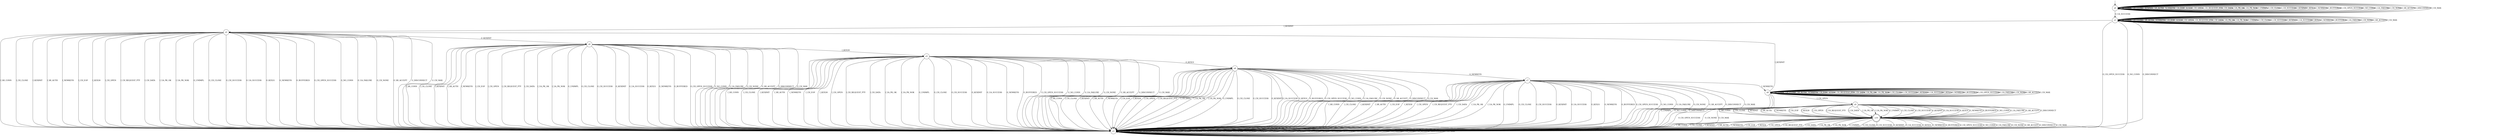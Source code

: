 digraph g {

	s0 [shape="circle" label="s0"];
	s1 [shape="circle" label="s1"];
	s2 [shape="circle" label="s2"];
	s3 [shape="circle" label="s3"];
	s4 [shape="circle" label="s4"];
	s5 [shape="circle" label="s5"];
	s6 [shape="circle" label="s6"];
	s7 [shape="circle" label="s7"];
	s8 [shape="circle" label="s8"];
	s9 [shape="circle" label="s9"];
	s10 [shape="doublecircle" label="s10"];
	s0 -> s0 [label="I_SR_CONN"];
	s0 -> s0 [label="I_CH_CLOSE"];
	s0 -> s0 [label="I_KEXINIT"];
	s0 -> s0 [label="I_SR_AUTH"];
	s0 -> s0 [label="I_NEWKEYS"];
	s0 -> s0 [label="I_CH_EOF"];
	s0 -> s0 [label="I_KEX30"];
	s0 -> s0 [label="I_CH_OPEN"];
	s0 -> s0 [label="I_CH_REQUEST_PTY"];
	s0 -> s0 [label="I_CH_DATA"];
	s0 -> s0 [label="I_UA_PK_OK"];
	s0 -> s0 [label="I_UA_PK_NOK"];
	s0 -> s0 [label="O_UNIMPL"];
	s0 -> s0 [label="O_CH_CLOSE"];
	s0 -> s0 [label="O_CH_SUCCESS"];
	s0 -> s0 [label="O_KEXINIT"];
	s0 -> s1 [label="O_UA_SUCCESS"];
	s0 -> s0 [label="O_KEX31"];
	s0 -> s0 [label="O_NEWKEYS"];
	s0 -> s0 [label="O_BUFFERED"];
	s0 -> s0 [label="O_CH_OPEN_SUCCESS"];
	s0 -> s0 [label="O_NO_CONN"];
	s0 -> s0 [label="O_UA_FAILURE"];
	s0 -> s0 [label="O_CH_NONE"];
	s0 -> s0 [label="O_SR_ACCEPT"];
	s0 -> s0 [label="O_DISCONNECT"];
	s0 -> s0 [label="O_CH_MAX"];
	s1 -> s1 [label="I_SR_CONN"];
	s1 -> s1 [label="I_CH_CLOSE"];
	s1 -> s2 [label="I_KEXINIT"];
	s1 -> s1 [label="I_SR_AUTH"];
	s1 -> s1 [label="I_NEWKEYS"];
	s1 -> s1 [label="I_CH_EOF"];
	s1 -> s1 [label="I_KEX30"];
	s1 -> s1 [label="I_CH_OPEN"];
	s1 -> s1 [label="I_CH_REQUEST_PTY"];
	s1 -> s1 [label="I_CH_DATA"];
	s1 -> s1 [label="I_UA_PK_OK"];
	s1 -> s1 [label="I_UA_PK_NOK"];
	s1 -> s1 [label="O_UNIMPL"];
	s1 -> s1 [label="O_CH_CLOSE"];
	s1 -> s1 [label="O_CH_SUCCESS"];
	s1 -> s1 [label="O_KEXINIT"];
	s1 -> s1 [label="O_UA_SUCCESS"];
	s1 -> s1 [label="O_KEX31"];
	s1 -> s1 [label="O_NEWKEYS"];
	s1 -> s1 [label="O_BUFFERED"];
	s1 -> s3 [label="O_CH_OPEN_SUCCESS"];
	s1 -> s3 [label="O_NO_CONN"];
	s1 -> s1 [label="O_UA_FAILURE"];
	s1 -> s1 [label="O_CH_NONE"];
	s1 -> s1 [label="O_SR_ACCEPT"];
	s1 -> s3 [label="O_DISCONNECT"];
	s1 -> s1 [label="O_CH_MAX"];
	s2 -> s3 [label="I_SR_CONN"];
	s2 -> s3 [label="I_CH_CLOSE"];
	s2 -> s3 [label="I_KEXINIT"];
	s2 -> s3 [label="I_SR_AUTH"];
	s2 -> s3 [label="I_NEWKEYS"];
	s2 -> s3 [label="I_CH_EOF"];
	s2 -> s3 [label="I_KEX30"];
	s2 -> s3 [label="I_CH_OPEN"];
	s2 -> s3 [label="I_CH_REQUEST_PTY"];
	s2 -> s3 [label="I_CH_DATA"];
	s2 -> s3 [label="I_UA_PK_OK"];
	s2 -> s3 [label="I_UA_PK_NOK"];
	s2 -> s3 [label="O_UNIMPL"];
	s2 -> s3 [label="O_CH_CLOSE"];
	s2 -> s3 [label="O_CH_SUCCESS"];
	s2 -> s4 [label="O_KEXINIT"];
	s2 -> s3 [label="O_UA_SUCCESS"];
	s2 -> s3 [label="O_KEX31"];
	s2 -> s3 [label="O_NEWKEYS"];
	s2 -> s3 [label="O_BUFFERED"];
	s2 -> s3 [label="O_CH_OPEN_SUCCESS"];
	s2 -> s3 [label="O_NO_CONN"];
	s2 -> s3 [label="O_UA_FAILURE"];
	s2 -> s3 [label="O_CH_NONE"];
	s2 -> s3 [label="O_SR_ACCEPT"];
	s2 -> s3 [label="O_DISCONNECT"];
	s2 -> s3 [label="O_CH_MAX"];
	s3 -> s3 [label="I_SR_CONN"];
	s3 -> s3 [label="I_CH_CLOSE"];
	s3 -> s3 [label="I_KEXINIT"];
	s3 -> s3 [label="I_SR_AUTH"];
	s3 -> s3 [label="I_NEWKEYS"];
	s3 -> s3 [label="I_CH_EOF"];
	s3 -> s3 [label="I_KEX30"];
	s3 -> s3 [label="I_CH_OPEN"];
	s3 -> s3 [label="I_CH_REQUEST_PTY"];
	s3 -> s3 [label="I_CH_DATA"];
	s3 -> s3 [label="I_UA_PK_OK"];
	s3 -> s3 [label="I_UA_PK_NOK"];
	s3 -> s3 [label="O_UNIMPL"];
	s3 -> s3 [label="O_CH_CLOSE"];
	s3 -> s3 [label="O_CH_SUCCESS"];
	s3 -> s3 [label="O_KEXINIT"];
	s3 -> s3 [label="O_UA_SUCCESS"];
	s3 -> s3 [label="O_KEX31"];
	s3 -> s3 [label="O_NEWKEYS"];
	s3 -> s3 [label="O_BUFFERED"];
	s3 -> s3 [label="O_CH_OPEN_SUCCESS"];
	s3 -> s3 [label="O_NO_CONN"];
	s3 -> s3 [label="O_UA_FAILURE"];
	s3 -> s3 [label="O_CH_NONE"];
	s3 -> s3 [label="O_SR_ACCEPT"];
	s3 -> s3 [label="O_DISCONNECT"];
	s3 -> s3 [label="O_CH_MAX"];
	s4 -> s3 [label="I_SR_CONN"];
	s4 -> s3 [label="I_CH_CLOSE"];
	s4 -> s3 [label="I_KEXINIT"];
	s4 -> s3 [label="I_SR_AUTH"];
	s4 -> s3 [label="I_NEWKEYS"];
	s4 -> s3 [label="I_CH_EOF"];
	s4 -> s5 [label="I_KEX30"];
	s4 -> s3 [label="I_CH_OPEN"];
	s4 -> s3 [label="I_CH_REQUEST_PTY"];
	s4 -> s3 [label="I_CH_DATA"];
	s4 -> s3 [label="I_UA_PK_OK"];
	s4 -> s3 [label="I_UA_PK_NOK"];
	s4 -> s3 [label="O_UNIMPL"];
	s4 -> s3 [label="O_CH_CLOSE"];
	s4 -> s3 [label="O_CH_SUCCESS"];
	s4 -> s3 [label="O_KEXINIT"];
	s4 -> s3 [label="O_UA_SUCCESS"];
	s4 -> s3 [label="O_KEX31"];
	s4 -> s3 [label="O_NEWKEYS"];
	s4 -> s3 [label="O_BUFFERED"];
	s4 -> s3 [label="O_CH_OPEN_SUCCESS"];
	s4 -> s3 [label="O_NO_CONN"];
	s4 -> s3 [label="O_UA_FAILURE"];
	s4 -> s3 [label="O_CH_NONE"];
	s4 -> s3 [label="O_SR_ACCEPT"];
	s4 -> s3 [label="O_DISCONNECT"];
	s4 -> s3 [label="O_CH_MAX"];
	s5 -> s3 [label="I_SR_CONN"];
	s5 -> s3 [label="I_CH_CLOSE"];
	s5 -> s3 [label="I_KEXINIT"];
	s5 -> s3 [label="I_SR_AUTH"];
	s5 -> s3 [label="I_NEWKEYS"];
	s5 -> s3 [label="I_CH_EOF"];
	s5 -> s3 [label="I_KEX30"];
	s5 -> s3 [label="I_CH_OPEN"];
	s5 -> s3 [label="I_CH_REQUEST_PTY"];
	s5 -> s3 [label="I_CH_DATA"];
	s5 -> s3 [label="I_UA_PK_OK"];
	s5 -> s3 [label="I_UA_PK_NOK"];
	s5 -> s3 [label="O_UNIMPL"];
	s5 -> s3 [label="O_CH_CLOSE"];
	s5 -> s3 [label="O_CH_SUCCESS"];
	s5 -> s3 [label="O_KEXINIT"];
	s5 -> s3 [label="O_UA_SUCCESS"];
	s5 -> s6 [label="O_KEX31"];
	s5 -> s3 [label="O_NEWKEYS"];
	s5 -> s3 [label="O_BUFFERED"];
	s5 -> s3 [label="O_CH_OPEN_SUCCESS"];
	s5 -> s3 [label="O_NO_CONN"];
	s5 -> s3 [label="O_UA_FAILURE"];
	s5 -> s3 [label="O_CH_NONE"];
	s5 -> s3 [label="O_SR_ACCEPT"];
	s5 -> s3 [label="O_DISCONNECT"];
	s5 -> s3 [label="O_CH_MAX"];
	s6 -> s3 [label="I_SR_CONN"];
	s6 -> s3 [label="I_CH_CLOSE"];
	s6 -> s3 [label="I_KEXINIT"];
	s6 -> s3 [label="I_SR_AUTH"];
	s6 -> s3 [label="I_NEWKEYS"];
	s6 -> s3 [label="I_CH_EOF"];
	s6 -> s3 [label="I_KEX30"];
	s6 -> s3 [label="I_CH_OPEN"];
	s6 -> s3 [label="I_CH_REQUEST_PTY"];
	s6 -> s3 [label="I_CH_DATA"];
	s6 -> s3 [label="I_UA_PK_OK"];
	s6 -> s3 [label="I_UA_PK_NOK"];
	s6 -> s3 [label="O_UNIMPL"];
	s6 -> s3 [label="O_CH_CLOSE"];
	s6 -> s3 [label="O_CH_SUCCESS"];
	s6 -> s3 [label="O_KEXINIT"];
	s6 -> s3 [label="O_UA_SUCCESS"];
	s6 -> s3 [label="O_KEX31"];
	s6 -> s7 [label="O_NEWKEYS"];
	s6 -> s3 [label="O_BUFFERED"];
	s6 -> s3 [label="O_CH_OPEN_SUCCESS"];
	s6 -> s3 [label="O_NO_CONN"];
	s6 -> s3 [label="O_UA_FAILURE"];
	s6 -> s3 [label="O_CH_NONE"];
	s6 -> s3 [label="O_SR_ACCEPT"];
	s6 -> s3 [label="O_DISCONNECT"];
	s6 -> s3 [label="O_CH_MAX"];
	s7 -> s3 [label="I_SR_CONN"];
	s7 -> s3 [label="I_CH_CLOSE"];
	s7 -> s3 [label="I_KEXINIT"];
	s7 -> s3 [label="I_SR_AUTH"];
	s7 -> s8 [label="I_NEWKEYS"];
	s7 -> s3 [label="I_CH_EOF"];
	s7 -> s3 [label="I_KEX30"];
	s7 -> s3 [label="I_CH_OPEN"];
	s7 -> s3 [label="I_CH_REQUEST_PTY"];
	s7 -> s3 [label="I_CH_DATA"];
	s7 -> s3 [label="I_UA_PK_OK"];
	s7 -> s3 [label="I_UA_PK_NOK"];
	s7 -> s3 [label="O_UNIMPL"];
	s7 -> s3 [label="O_CH_CLOSE"];
	s7 -> s3 [label="O_CH_SUCCESS"];
	s7 -> s3 [label="O_KEXINIT"];
	s7 -> s3 [label="O_UA_SUCCESS"];
	s7 -> s3 [label="O_KEX31"];
	s7 -> s3 [label="O_NEWKEYS"];
	s7 -> s3 [label="O_BUFFERED"];
	s7 -> s3 [label="O_CH_OPEN_SUCCESS"];
	s7 -> s3 [label="O_NO_CONN"];
	s7 -> s3 [label="O_UA_FAILURE"];
	s7 -> s3 [label="O_CH_NONE"];
	s7 -> s3 [label="O_SR_ACCEPT"];
	s7 -> s3 [label="O_DISCONNECT"];
	s7 -> s3 [label="O_CH_MAX"];
	s8 -> s8 [label="I_SR_CONN"];
	s8 -> s8 [label="I_CH_CLOSE"];
	s8 -> s2 [label="I_KEXINIT"];
	s8 -> s8 [label="I_SR_AUTH"];
	s8 -> s8 [label="I_NEWKEYS"];
	s8 -> s8 [label="I_CH_EOF"];
	s8 -> s8 [label="I_KEX30"];
	s8 -> s9 [label="I_CH_OPEN"];
	s8 -> s8 [label="I_CH_REQUEST_PTY"];
	s8 -> s8 [label="I_CH_DATA"];
	s8 -> s8 [label="I_UA_PK_OK"];
	s8 -> s8 [label="I_UA_PK_NOK"];
	s8 -> s3 [label="O_UNIMPL"];
	s8 -> s8 [label="O_CH_CLOSE"];
	s8 -> s8 [label="O_CH_SUCCESS"];
	s8 -> s8 [label="O_KEXINIT"];
	s8 -> s8 [label="O_UA_SUCCESS"];
	s8 -> s8 [label="O_KEX31"];
	s8 -> s8 [label="O_NEWKEYS"];
	s8 -> s8 [label="O_BUFFERED"];
	s8 -> s8 [label="O_CH_OPEN_SUCCESS"];
	s8 -> s3 [label="O_NO_CONN"];
	s8 -> s8 [label="O_UA_FAILURE"];
	s8 -> s8 [label="O_CH_NONE"];
	s8 -> s8 [label="O_SR_ACCEPT"];
	s8 -> s3 [label="O_DISCONNECT"];
	s8 -> s8 [label="O_CH_MAX"];
	s9 -> s10 [label="I_SR_CONN"];
	s9 -> s10 [label="I_CH_CLOSE"];
	s9 -> s10 [label="I_KEXINIT"];
	s9 -> s10 [label="I_SR_AUTH"];
	s9 -> s10 [label="I_NEWKEYS"];
	s9 -> s10 [label="I_CH_EOF"];
	s9 -> s10 [label="I_KEX30"];
	s9 -> s10 [label="I_CH_OPEN"];
	s9 -> s10 [label="I_CH_REQUEST_PTY"];
	s9 -> s10 [label="I_CH_DATA"];
	s9 -> s10 [label="I_UA_PK_OK"];
	s9 -> s10 [label="I_UA_PK_NOK"];
	s9 -> s10 [label="O_UNIMPL"];
	s9 -> s10 [label="O_CH_CLOSE"];
	s9 -> s10 [label="O_CH_SUCCESS"];
	s9 -> s10 [label="O_KEXINIT"];
	s9 -> s10 [label="O_UA_SUCCESS"];
	s9 -> s10 [label="O_KEX31"];
	s9 -> s10 [label="O_NEWKEYS"];
	s9 -> s10 [label="O_BUFFERED"];
	s9 -> s3 [label="O_CH_OPEN_SUCCESS"];
	s9 -> s10 [label="O_NO_CONN"];
	s9 -> s10 [label="O_UA_FAILURE"];
	s9 -> s3 [label="O_CH_NONE"];
	s9 -> s10 [label="O_SR_ACCEPT"];
	s9 -> s10 [label="O_DISCONNECT"];
	s9 -> s3 [label="O_CH_MAX"];
	s10 -> s3 [label="I_SR_CONN"];
	s10 -> s3 [label="I_CH_CLOSE"];
	s10 -> s3 [label="I_KEXINIT"];
	s10 -> s3 [label="I_SR_AUTH"];
	s10 -> s3 [label="I_NEWKEYS"];
	s10 -> s3 [label="I_CH_EOF"];
	s10 -> s3 [label="I_KEX30"];
	s10 -> s3 [label="I_CH_OPEN"];
	s10 -> s3 [label="I_CH_REQUEST_PTY"];
	s10 -> s3 [label="I_CH_DATA"];
	s10 -> s3 [label="I_UA_PK_OK"];
	s10 -> s3 [label="I_UA_PK_NOK"];
	s10 -> s3 [label="O_UNIMPL"];
	s10 -> s3 [label="O_CH_CLOSE"];
	s10 -> s3 [label="O_CH_SUCCESS"];
	s10 -> s3 [label="O_KEXINIT"];
	s10 -> s3 [label="O_UA_SUCCESS"];
	s10 -> s3 [label="O_KEX31"];
	s10 -> s3 [label="O_NEWKEYS"];
	s10 -> s3 [label="O_BUFFERED"];
	s10 -> s3 [label="O_CH_OPEN_SUCCESS"];
	s10 -> s3 [label="O_NO_CONN"];
	s10 -> s3 [label="O_UA_FAILURE"];
	s10 -> s3 [label="O_CH_NONE"];
	s10 -> s3 [label="O_SR_ACCEPT"];
	s10 -> s3 [label="O_DISCONNECT"];
	s10 -> s3 [label="O_CH_MAX"];

__start0 [label="" shape="none" width="0" height="0"];
__start0 -> s0;

}
